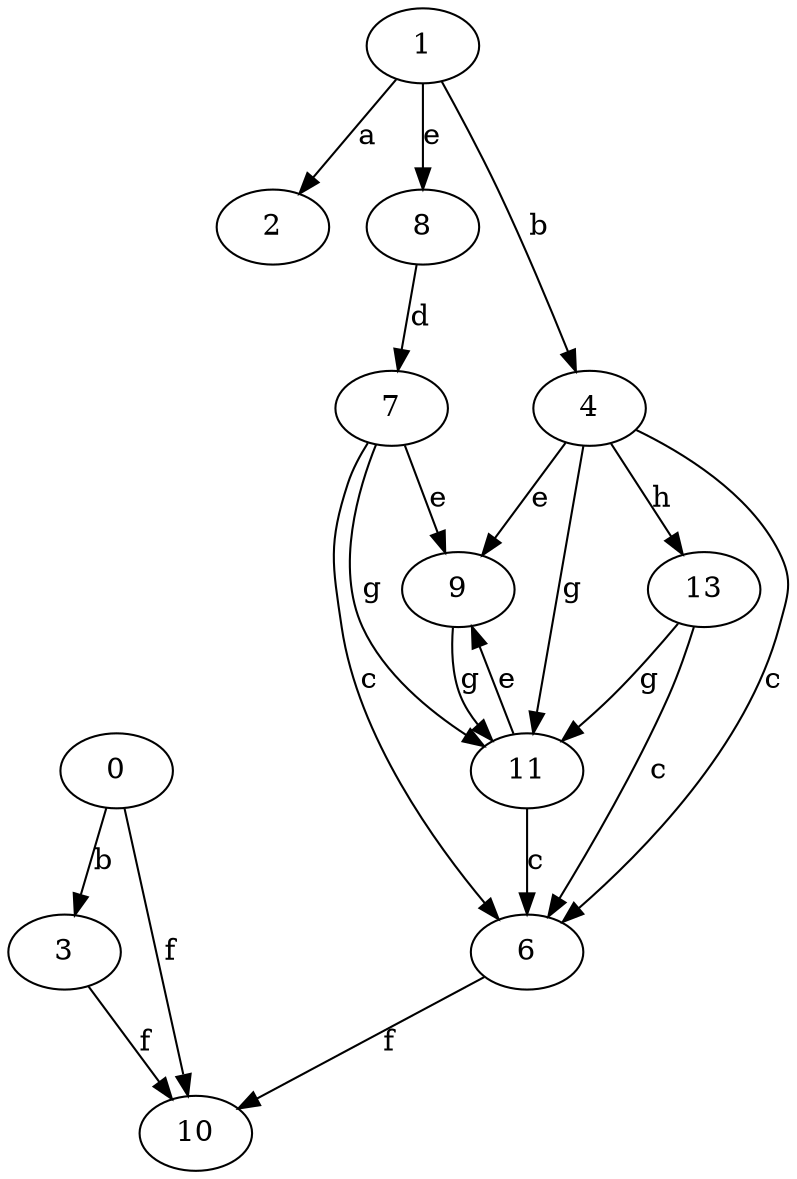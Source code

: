 strict digraph  {
1;
2;
3;
4;
6;
7;
8;
9;
0;
10;
11;
13;
1 -> 2  [label=a];
1 -> 4  [label=b];
1 -> 8  [label=e];
3 -> 10  [label=f];
4 -> 6  [label=c];
4 -> 9  [label=e];
4 -> 11  [label=g];
4 -> 13  [label=h];
6 -> 10  [label=f];
7 -> 6  [label=c];
7 -> 9  [label=e];
7 -> 11  [label=g];
8 -> 7  [label=d];
9 -> 11  [label=g];
0 -> 3  [label=b];
0 -> 10  [label=f];
11 -> 6  [label=c];
11 -> 9  [label=e];
13 -> 6  [label=c];
13 -> 11  [label=g];
}
